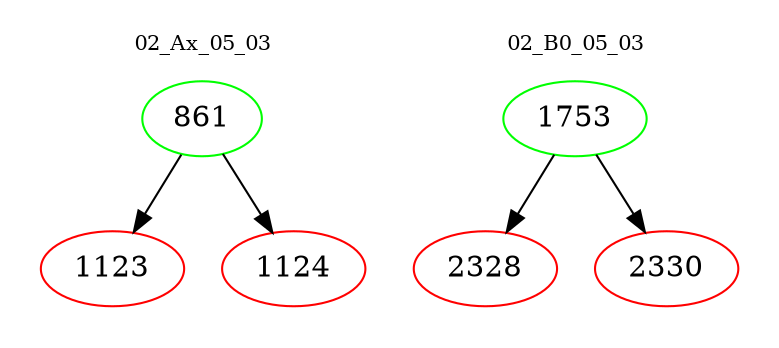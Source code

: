 digraph{
subgraph cluster_0 {
color = white
label = "02_Ax_05_03";
fontsize=10;
T0_861 [label="861", color="green"]
T0_861 -> T0_1123 [color="black"]
T0_1123 [label="1123", color="red"]
T0_861 -> T0_1124 [color="black"]
T0_1124 [label="1124", color="red"]
}
subgraph cluster_1 {
color = white
label = "02_B0_05_03";
fontsize=10;
T1_1753 [label="1753", color="green"]
T1_1753 -> T1_2328 [color="black"]
T1_2328 [label="2328", color="red"]
T1_1753 -> T1_2330 [color="black"]
T1_2330 [label="2330", color="red"]
}
}
